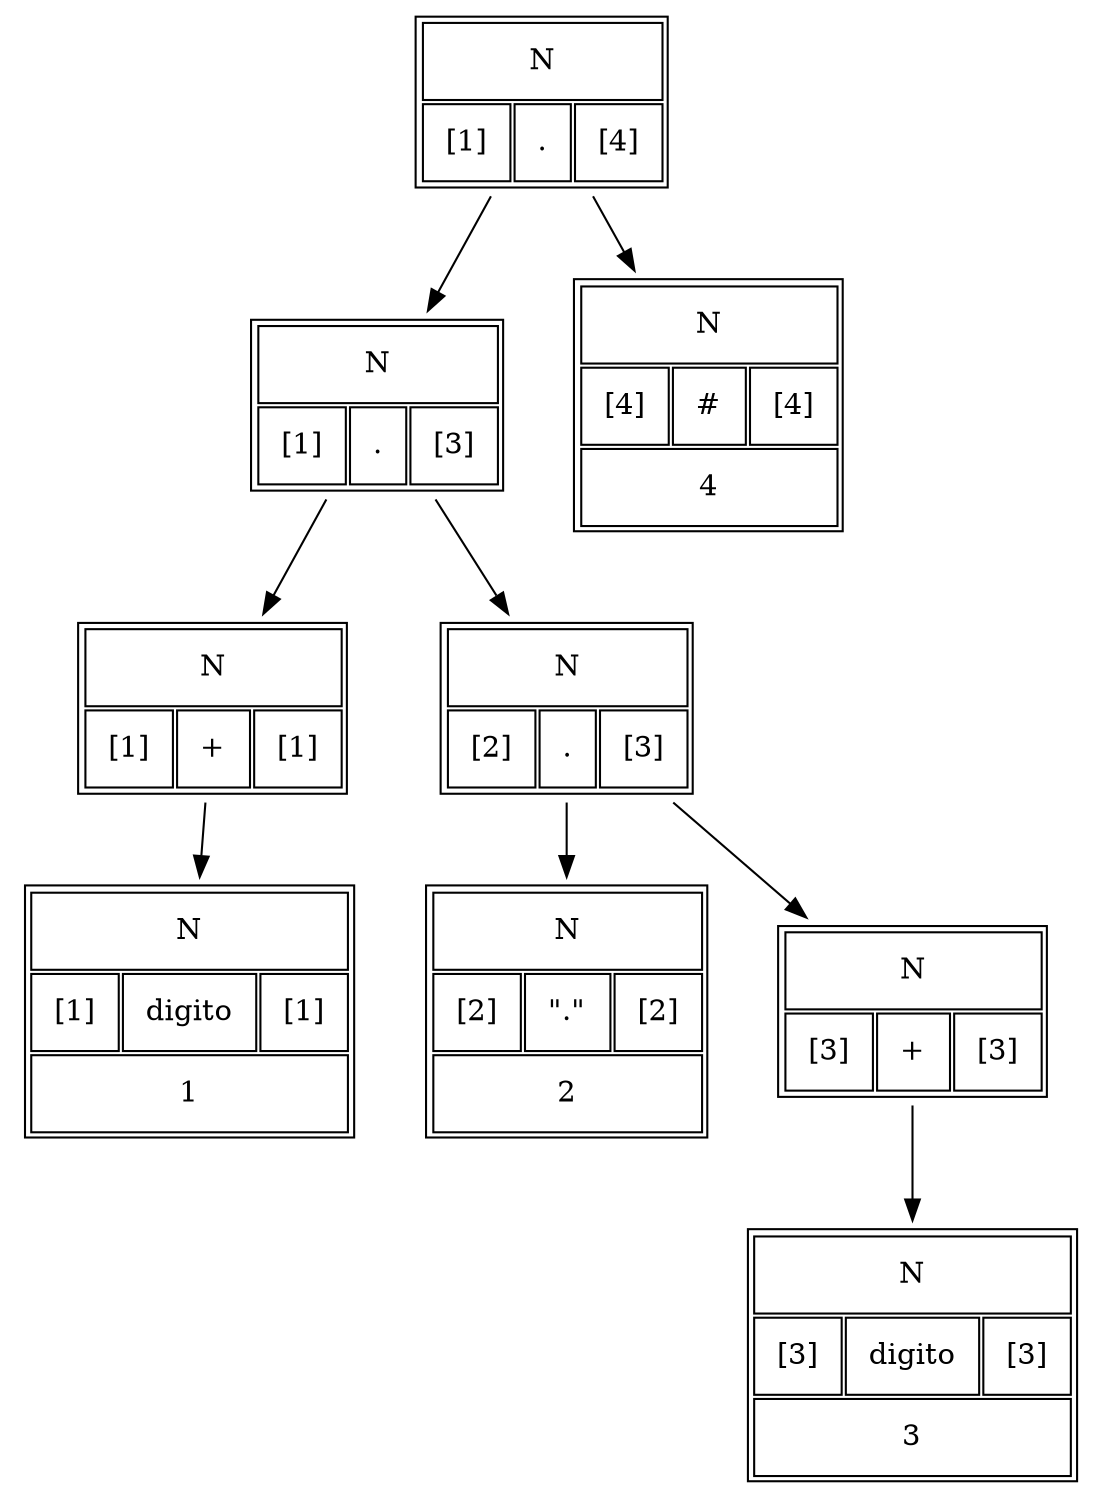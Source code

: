digraph G {
 n_1[shape=none label=<
<table border ="1" cellspacing="2" cellpadding="10" >
 <tr>
 <td colspan="3">N</td>
 </tr>
 <tr>
 <td>[1]</td>
 <td>.</td>
 <td>[4]</td>
 </tr>
 </table>>];n_2[shape=none label=<
<table border ="1" cellspacing="2" cellpadding="10" >
 <tr>
 <td colspan="3">N</td>
 </tr>
 <tr>
 <td>[1]</td>
 <td>.</td>
 <td>[3]</td>
 </tr>
 </table>>];n_1 -> n_2;
n_3[shape=none label=<
<table border ="1" cellspacing="2" cellpadding="10" >
 <tr>
 <td colspan="3">N</td>
 </tr>
 <tr>
 <td>[1]</td>
 <td>+</td>
 <td>[1]</td>
 </tr>
 </table>>];n_2 -> n_3;
n_4[shape=none label=<
<table border ="1" cellspacing="2" cellpadding="10" >
 <tr>
 <td colspan="3">N</td>
 </tr>
 <tr>
 <td>[1]</td>
 <td>digito</td>
 <td>[1]</td>
 </tr>
 <tr>
 <td colspan="3">1</td>
 </tr>
 </table>>];n_3 -> n_4;
n_5[shape=none label=<
<table border ="1" cellspacing="2" cellpadding="10" >
 <tr>
 <td colspan="3">N</td>
 </tr>
 <tr>
 <td>[2]</td>
 <td>.</td>
 <td>[3]</td>
 </tr>
 </table>>];n_2 -> n_5;
n_6[shape=none label=<
<table border ="1" cellspacing="2" cellpadding="10" >
 <tr>
 <td colspan="3">N</td>
 </tr>
 <tr>
 <td>[2]</td>
 <td>"."</td>
 <td>[2]</td>
 </tr>
 <tr>
 <td colspan="3">2</td>
 </tr>
 </table>>];n_5 -> n_6;
n_7[shape=none label=<
<table border ="1" cellspacing="2" cellpadding="10" >
 <tr>
 <td colspan="3">N</td>
 </tr>
 <tr>
 <td>[3]</td>
 <td>+</td>
 <td>[3]</td>
 </tr>
 </table>>];n_5 -> n_7;
n_8[shape=none label=<
<table border ="1" cellspacing="2" cellpadding="10" >
 <tr>
 <td colspan="3">N</td>
 </tr>
 <tr>
 <td>[3]</td>
 <td>digito</td>
 <td>[3]</td>
 </tr>
 <tr>
 <td colspan="3">3</td>
 </tr>
 </table>>];n_7 -> n_8;
n_9[shape=none label=<
<table border ="1" cellspacing="2" cellpadding="10" >
 <tr>
 <td colspan="3">N</td>
 </tr>
 <tr>
 <td>[4]</td>
 <td>#</td>
 <td>[4]</td>
 </tr>
 <tr>
 <td colspan="3">4</td>
 </tr>
 </table>>];n_1 -> n_9;

 }
